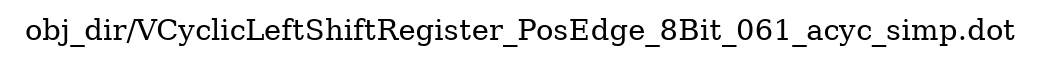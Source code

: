 digraph v3graph {
	graph	[label="obj_dir/VCyclicLeftShiftRegister_PosEdge_8Bit_061_acyc_simp.dot",
		 labelloc=t, labeljust=l,
		 //size="7.5,10",
		 rankdir=TB];
}
